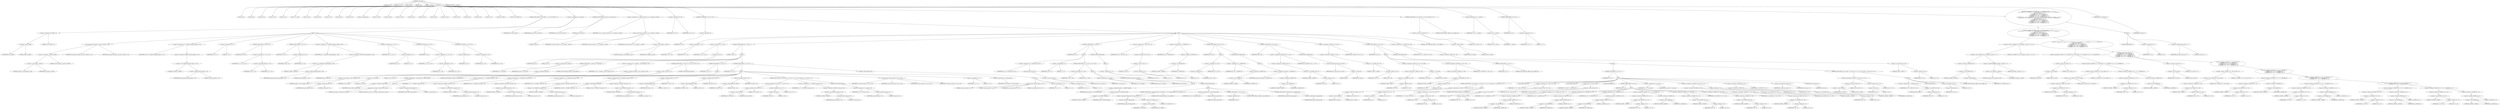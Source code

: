 digraph cache_insert {  
"1000126" [label = "(METHOD,cache_insert)" ]
"1000127" [label = "(PARAM,int a1)" ]
"1000128" [label = "(PARAM,void *cp)" ]
"1000129" [label = "(PARAM,int a3)" ]
"1000130" [label = "(PARAM,int a4)" ]
"1000131" [label = "(PARAM,__int16 a5)" ]
"1000132" [label = "(BLOCK,,)" ]
"1000133" [label = "(LOCAL,v8: int)" ]
"1000134" [label = "(LOCAL,v9: int)" ]
"1000135" [label = "(LOCAL,v10: int)" ]
"1000136" [label = "(LOCAL,v11: int)" ]
"1000137" [label = "(LOCAL,v12: int)" ]
"1000138" [label = "(LOCAL,v13: __int16)" ]
"1000139" [label = "(LOCAL,v15: int)" ]
"1000140" [label = "(LOCAL,v16: int)" ]
"1000141" [label = "(LOCAL,v17: int)" ]
"1000142" [label = "(LOCAL,v18: int)" ]
"1000143" [label = "(LOCAL,v19: int)" ]
"1000144" [label = "(LOCAL,v20: unsigned int)" ]
"1000145" [label = "(LOCAL,v21: bool)" ]
"1000146" [label = "(LOCAL,v22: bool)" ]
"1000147" [label = "(LOCAL,v23: size_t)" ]
"1000148" [label = "(LOCAL,v24: int)" ]
"1000149" [label = "(LOCAL,v25: int *)" ]
"1000150" [label = "(LOCAL,v26: int)" ]
"1000151" [label = "(LOCAL,v27: char *)" ]
"1000152" [label = "(LOCAL,v28: int)" ]
"1000153" [label = "(LOCAL,v29: int)" ]
"1000154" [label = "(LOCAL,v30: int)" ]
"1000155" [label = "(LOCAL,v31: int)" ]
"1000156" [label = "(LOCAL,v32: _BYTE *)" ]
"1000157" [label = "(LOCAL,v34: _DWORD [ 4 ])" ]
"1000158" [label = "(CONTROL_STRUCTURE,if ( (a5 & 0x980) != 0 ),if ( (a5 & 0x980) != 0 ))" ]
"1000159" [label = "(<operator>.notEquals,(a5 & 0x980) != 0)" ]
"1000160" [label = "(<operator>.and,a5 & 0x980)" ]
"1000161" [label = "(IDENTIFIER,a5,a5 & 0x980)" ]
"1000162" [label = "(LITERAL,0x980,a5 & 0x980)" ]
"1000163" [label = "(LITERAL,0,(a5 & 0x980) != 0)" ]
"1000164" [label = "(BLOCK,,)" ]
"1000165" [label = "(log_query,log_query((unsigned __int16)a5 | 0x10000, a1, cp))" ]
"1000166" [label = "(<operator>.or,(unsigned __int16)a5 | 0x10000)" ]
"1000167" [label = "(<operator>.cast,(unsigned __int16)a5)" ]
"1000168" [label = "(UNKNOWN,unsigned __int16,unsigned __int16)" ]
"1000169" [label = "(IDENTIFIER,a5,(unsigned __int16)a5)" ]
"1000170" [label = "(LITERAL,0x10000,(unsigned __int16)a5 | 0x10000)" ]
"1000171" [label = "(IDENTIFIER,a1,log_query((unsigned __int16)a5 | 0x10000, a1, cp))" ]
"1000172" [label = "(IDENTIFIER,cp,log_query((unsigned __int16)a5 | 0x10000, a1, cp))" ]
"1000173" [label = "(<operator>.assignment,v20 = *(_DWORD *)(dnsmasq_daemon + 252))" ]
"1000174" [label = "(IDENTIFIER,v20,v20 = *(_DWORD *)(dnsmasq_daemon + 252))" ]
"1000175" [label = "(<operator>.indirection,*(_DWORD *)(dnsmasq_daemon + 252))" ]
"1000176" [label = "(<operator>.cast,(_DWORD *)(dnsmasq_daemon + 252))" ]
"1000177" [label = "(UNKNOWN,_DWORD *,_DWORD *)" ]
"1000178" [label = "(<operator>.addition,dnsmasq_daemon + 252)" ]
"1000179" [label = "(IDENTIFIER,dnsmasq_daemon,dnsmasq_daemon + 252)" ]
"1000180" [label = "(LITERAL,252,dnsmasq_daemon + 252)" ]
"1000181" [label = "(<operator>.assignment,v21 = 1)" ]
"1000182" [label = "(IDENTIFIER,v21,v21 = 1)" ]
"1000183" [label = "(LITERAL,1,v21 = 1)" ]
"1000184" [label = "(CONTROL_STRUCTURE,if ( v20 ),if ( v20 ))" ]
"1000185" [label = "(IDENTIFIER,v20,if ( v20 ))" ]
"1000186" [label = "(<operator>.assignment,v21 = v20 >= a4)" ]
"1000187" [label = "(IDENTIFIER,v21,v21 = v20 >= a4)" ]
"1000188" [label = "(<operator>.greaterEqualsThan,v20 >= a4)" ]
"1000189" [label = "(IDENTIFIER,v20,v20 >= a4)" ]
"1000190" [label = "(IDENTIFIER,a4,v20 >= a4)" ]
"1000191" [label = "(CONTROL_STRUCTURE,if ( v21 ),if ( v21 ))" ]
"1000192" [label = "(IDENTIFIER,v21,if ( v21 ))" ]
"1000193" [label = "(<operator>.assignment,v20 = a4)" ]
"1000194" [label = "(IDENTIFIER,v20,v20 = a4)" ]
"1000195" [label = "(IDENTIFIER,a4,v20 = a4)" ]
"1000196" [label = "(<operator>.assignment,a4 = *(_DWORD *)(dnsmasq_daemon + 248))" ]
"1000197" [label = "(IDENTIFIER,a4,a4 = *(_DWORD *)(dnsmasq_daemon + 248))" ]
"1000198" [label = "(<operator>.indirection,*(_DWORD *)(dnsmasq_daemon + 248))" ]
"1000199" [label = "(<operator>.cast,(_DWORD *)(dnsmasq_daemon + 248))" ]
"1000200" [label = "(UNKNOWN,_DWORD *,_DWORD *)" ]
"1000201" [label = "(<operator>.addition,dnsmasq_daemon + 248)" ]
"1000202" [label = "(IDENTIFIER,dnsmasq_daemon,dnsmasq_daemon + 248)" ]
"1000203" [label = "(LITERAL,248,dnsmasq_daemon + 248)" ]
"1000204" [label = "(<operator>.assignment,v22 = a4 != 0)" ]
"1000205" [label = "(IDENTIFIER,v22,v22 = a4 != 0)" ]
"1000206" [label = "(<operator>.notEquals,a4 != 0)" ]
"1000207" [label = "(IDENTIFIER,a4,a4 != 0)" ]
"1000208" [label = "(LITERAL,0,a4 != 0)" ]
"1000209" [label = "(CONTROL_STRUCTURE,if ( a4 ),if ( a4 ))" ]
"1000210" [label = "(IDENTIFIER,a4,if ( a4 ))" ]
"1000211" [label = "(<operator>.assignment,v22 = a4 > v20)" ]
"1000212" [label = "(IDENTIFIER,v22,v22 = a4 > v20)" ]
"1000213" [label = "(<operator>.greaterThan,a4 > v20)" ]
"1000214" [label = "(IDENTIFIER,a4,a4 > v20)" ]
"1000215" [label = "(IDENTIFIER,v20,a4 > v20)" ]
"1000216" [label = "(CONTROL_STRUCTURE,if ( !v22 ),if ( !v22 ))" ]
"1000217" [label = "(<operator>.logicalNot,!v22)" ]
"1000218" [label = "(IDENTIFIER,v22,!v22)" ]
"1000219" [label = "(<operator>.assignment,a4 = v20)" ]
"1000220" [label = "(IDENTIFIER,a4,a4 = v20)" ]
"1000221" [label = "(IDENTIFIER,v20,a4 = v20)" ]
"1000222" [label = "(<operator>.assignment,v8 = insert_error)" ]
"1000223" [label = "(IDENTIFIER,v8,v8 = insert_error)" ]
"1000224" [label = "(IDENTIFIER,insert_error,v8 = insert_error)" ]
"1000225" [label = "(CONTROL_STRUCTURE,if ( insert_error ),if ( insert_error ))" ]
"1000226" [label = "(IDENTIFIER,insert_error,if ( insert_error ))" ]
"1000227" [label = "(RETURN,return 0;,return 0;)" ]
"1000228" [label = "(LITERAL,0,return 0;)" ]
"1000229" [label = "(<operator>.assignment,v10 = cache_scan_free(a1, cp, a3, (unsigned __int16)a5))" ]
"1000230" [label = "(IDENTIFIER,v10,v10 = cache_scan_free(a1, cp, a3, (unsigned __int16)a5))" ]
"1000231" [label = "(cache_scan_free,cache_scan_free(a1, cp, a3, (unsigned __int16)a5))" ]
"1000232" [label = "(IDENTIFIER,a1,cache_scan_free(a1, cp, a3, (unsigned __int16)a5))" ]
"1000233" [label = "(IDENTIFIER,cp,cache_scan_free(a1, cp, a3, (unsigned __int16)a5))" ]
"1000234" [label = "(IDENTIFIER,a3,cache_scan_free(a1, cp, a3, (unsigned __int16)a5))" ]
"1000235" [label = "(<operator>.cast,(unsigned __int16)a5)" ]
"1000236" [label = "(UNKNOWN,unsigned __int16,unsigned __int16)" ]
"1000237" [label = "(IDENTIFIER,a5,(unsigned __int16)a5)" ]
"1000238" [label = "(<operator>.assignment,v9 = v10)" ]
"1000239" [label = "(IDENTIFIER,v9,v9 = v10)" ]
"1000240" [label = "(IDENTIFIER,v10,v9 = v10)" ]
"1000241" [label = "(CONTROL_STRUCTURE,if ( !v10 ),if ( !v10 ))" ]
"1000242" [label = "(<operator>.logicalNot,!v10)" ]
"1000243" [label = "(IDENTIFIER,v10,!v10)" ]
"1000244" [label = "(BLOCK,,)" ]
"1000245" [label = "(<operator>.assignment,v11 = v8)" ]
"1000246" [label = "(IDENTIFIER,v11,v11 = v8)" ]
"1000247" [label = "(IDENTIFIER,v8,v11 = v8)" ]
"1000248" [label = "(<operator>.assignment,v12 = a5 & 4)" ]
"1000249" [label = "(IDENTIFIER,v12,v12 = a5 & 4)" ]
"1000250" [label = "(<operator>.and,a5 & 4)" ]
"1000251" [label = "(IDENTIFIER,a5,a5 & 4)" ]
"1000252" [label = "(LITERAL,4,a5 & 4)" ]
"1000253" [label = "(CONTROL_STRUCTURE,while ( 1 ),while ( 1 ))" ]
"1000254" [label = "(LITERAL,1,while ( 1 ))" ]
"1000255" [label = "(BLOCK,,)" ]
"1000256" [label = "(<operator>.assignment,v9 = cache_tail)" ]
"1000257" [label = "(IDENTIFIER,v9,v9 = cache_tail)" ]
"1000258" [label = "(IDENTIFIER,cache_tail,v9 = cache_tail)" ]
"1000259" [label = "(CONTROL_STRUCTURE,if ( !cache_tail ),if ( !cache_tail ))" ]
"1000260" [label = "(<operator>.logicalNot,!cache_tail)" ]
"1000261" [label = "(IDENTIFIER,cache_tail,!cache_tail)" ]
"1000262" [label = "(CONTROL_STRUCTURE,goto LABEL_18;,goto LABEL_18;)" ]
"1000263" [label = "(<operator>.assignment,v16 = *(unsigned __int16 *)(cache_tail + 36))" ]
"1000264" [label = "(IDENTIFIER,v16,v16 = *(unsigned __int16 *)(cache_tail + 36))" ]
"1000265" [label = "(<operator>.indirection,*(unsigned __int16 *)(cache_tail + 36))" ]
"1000266" [label = "(<operator>.cast,(unsigned __int16 *)(cache_tail + 36))" ]
"1000267" [label = "(UNKNOWN,unsigned __int16 *,unsigned __int16 *)" ]
"1000268" [label = "(<operator>.addition,cache_tail + 36)" ]
"1000269" [label = "(IDENTIFIER,cache_tail,cache_tail + 36)" ]
"1000270" [label = "(LITERAL,36,cache_tail + 36)" ]
"1000271" [label = "(CONTROL_STRUCTURE,if ( (v16 & 0xC) == 0 ),if ( (v16 & 0xC) == 0 ))" ]
"1000272" [label = "(<operator>.equals,(v16 & 0xC) == 0)" ]
"1000273" [label = "(<operator>.and,v16 & 0xC)" ]
"1000274" [label = "(IDENTIFIER,v16,v16 & 0xC)" ]
"1000275" [label = "(LITERAL,0xC,v16 & 0xC)" ]
"1000276" [label = "(LITERAL,0,(v16 & 0xC) == 0)" ]
"1000277" [label = "(CONTROL_STRUCTURE,break;,break;)" ]
"1000278" [label = "(CONTROL_STRUCTURE,if ( v11 ),if ( v11 ))" ]
"1000279" [label = "(IDENTIFIER,v11,if ( v11 ))" ]
"1000280" [label = "(BLOCK,,)" ]
"1000281" [label = "(CONTROL_STRUCTURE,if ( !warned_10984 ),if ( !warned_10984 ))" ]
"1000282" [label = "(<operator>.logicalNot,!warned_10984)" ]
"1000283" [label = "(IDENTIFIER,warned_10984,!warned_10984)" ]
"1000284" [label = "(BLOCK,,)" ]
"1000285" [label = "(my_syslog,my_syslog(3, \"Internal error in cache.\"))" ]
"1000286" [label = "(LITERAL,3,my_syslog(3, \"Internal error in cache.\"))" ]
"1000287" [label = "(LITERAL,\"Internal error in cache.\",my_syslog(3, \"Internal error in cache.\"))" ]
"1000288" [label = "(<operator>.assignment,warned_10984 = 1)" ]
"1000289" [label = "(IDENTIFIER,warned_10984,warned_10984 = 1)" ]
"1000290" [label = "(LITERAL,1,warned_10984 = 1)" ]
"1000291" [label = "(CONTROL_STRUCTURE,goto LABEL_18;,goto LABEL_18;)" ]
"1000292" [label = "(CONTROL_STRUCTURE,if ( v12 ),if ( v12 ))" ]
"1000293" [label = "(IDENTIFIER,v12,if ( v12 ))" ]
"1000294" [label = "(BLOCK,,)" ]
"1000295" [label = "(<operator>.assignment,v17 = *(_DWORD *)(cache_tail + 16))" ]
"1000296" [label = "(IDENTIFIER,v17,v17 = *(_DWORD *)(cache_tail + 16))" ]
"1000297" [label = "(<operator>.indirection,*(_DWORD *)(cache_tail + 16))" ]
"1000298" [label = "(<operator>.cast,(_DWORD *)(cache_tail + 16))" ]
"1000299" [label = "(UNKNOWN,_DWORD *,_DWORD *)" ]
"1000300" [label = "(<operator>.addition,cache_tail + 16)" ]
"1000301" [label = "(IDENTIFIER,cache_tail,cache_tail + 16)" ]
"1000302" [label = "(LITERAL,16,cache_tail + 16)" ]
"1000303" [label = "(<operator>.assignment,v18 = *(_DWORD *)(cache_tail + 20))" ]
"1000304" [label = "(IDENTIFIER,v18,v18 = *(_DWORD *)(cache_tail + 20))" ]
"1000305" [label = "(<operator>.indirection,*(_DWORD *)(cache_tail + 20))" ]
"1000306" [label = "(<operator>.cast,(_DWORD *)(cache_tail + 20))" ]
"1000307" [label = "(UNKNOWN,_DWORD *,_DWORD *)" ]
"1000308" [label = "(<operator>.addition,cache_tail + 20)" ]
"1000309" [label = "(IDENTIFIER,cache_tail,cache_tail + 20)" ]
"1000310" [label = "(LITERAL,20,cache_tail + 20)" ]
"1000311" [label = "(<operator>.assignment,v19 = *(_DWORD *)(cache_tail + 24))" ]
"1000312" [label = "(IDENTIFIER,v19,v19 = *(_DWORD *)(cache_tail + 24))" ]
"1000313" [label = "(<operator>.indirection,*(_DWORD *)(cache_tail + 24))" ]
"1000314" [label = "(<operator>.cast,(_DWORD *)(cache_tail + 24))" ]
"1000315" [label = "(UNKNOWN,_DWORD *,_DWORD *)" ]
"1000316" [label = "(<operator>.addition,cache_tail + 24)" ]
"1000317" [label = "(IDENTIFIER,cache_tail,cache_tail + 24)" ]
"1000318" [label = "(LITERAL,24,cache_tail + 24)" ]
"1000319" [label = "(<operator>.assignment,v34[0] = *(_DWORD *)(cache_tail + 12))" ]
"1000320" [label = "(<operator>.indirectIndexAccess,v34[0])" ]
"1000321" [label = "(IDENTIFIER,v34,v34[0] = *(_DWORD *)(cache_tail + 12))" ]
"1000322" [label = "(LITERAL,0,v34[0] = *(_DWORD *)(cache_tail + 12))" ]
"1000323" [label = "(<operator>.indirection,*(_DWORD *)(cache_tail + 12))" ]
"1000324" [label = "(<operator>.cast,(_DWORD *)(cache_tail + 12))" ]
"1000325" [label = "(UNKNOWN,_DWORD *,_DWORD *)" ]
"1000326" [label = "(<operator>.addition,cache_tail + 12)" ]
"1000327" [label = "(IDENTIFIER,cache_tail,cache_tail + 12)" ]
"1000328" [label = "(LITERAL,12,cache_tail + 12)" ]
"1000329" [label = "(<operator>.assignment,v34[1] = v17)" ]
"1000330" [label = "(<operator>.indirectIndexAccess,v34[1])" ]
"1000331" [label = "(IDENTIFIER,v34,v34[1] = v17)" ]
"1000332" [label = "(LITERAL,1,v34[1] = v17)" ]
"1000333" [label = "(IDENTIFIER,v17,v34[1] = v17)" ]
"1000334" [label = "(<operator>.assignment,v34[2] = v18)" ]
"1000335" [label = "(<operator>.indirectIndexAccess,v34[2])" ]
"1000336" [label = "(IDENTIFIER,v34,v34[2] = v18)" ]
"1000337" [label = "(LITERAL,2,v34[2] = v18)" ]
"1000338" [label = "(IDENTIFIER,v18,v34[2] = v18)" ]
"1000339" [label = "(<operator>.assignment,v34[3] = v19)" ]
"1000340" [label = "(<operator>.indirectIndexAccess,v34[3])" ]
"1000341" [label = "(IDENTIFIER,v34,v34[3] = v19)" ]
"1000342" [label = "(LITERAL,3,v34[3] = v19)" ]
"1000343" [label = "(IDENTIFIER,v19,v34[3] = v19)" ]
"1000344" [label = "(CONTROL_STRUCTURE,if ( (v16 & 0x200) != 0 || (v16 & 2) != 0 ),if ( (v16 & 0x200) != 0 || (v16 & 2) != 0 ))" ]
"1000345" [label = "(<operator>.logicalOr,(v16 & 0x200) != 0 || (v16 & 2) != 0)" ]
"1000346" [label = "(<operator>.notEquals,(v16 & 0x200) != 0)" ]
"1000347" [label = "(<operator>.and,v16 & 0x200)" ]
"1000348" [label = "(IDENTIFIER,v16,v16 & 0x200)" ]
"1000349" [label = "(LITERAL,0x200,v16 & 0x200)" ]
"1000350" [label = "(LITERAL,0,(v16 & 0x200) != 0)" ]
"1000351" [label = "(<operator>.notEquals,(v16 & 2) != 0)" ]
"1000352" [label = "(<operator>.and,v16 & 2)" ]
"1000353" [label = "(IDENTIFIER,v16,v16 & 2)" ]
"1000354" [label = "(LITERAL,2,v16 & 2)" ]
"1000355" [label = "(LITERAL,0,(v16 & 2) != 0)" ]
"1000356" [label = "(<operator>.assignment,v15 = *(_DWORD *)(cache_tail + 40))" ]
"1000357" [label = "(IDENTIFIER,v15,v15 = *(_DWORD *)(cache_tail + 40))" ]
"1000358" [label = "(<operator>.indirection,*(_DWORD *)(cache_tail + 40))" ]
"1000359" [label = "(<operator>.cast,(_DWORD *)(cache_tail + 40))" ]
"1000360" [label = "(UNKNOWN,_DWORD *,_DWORD *)" ]
"1000361" [label = "(<operator>.addition,cache_tail + 40)" ]
"1000362" [label = "(IDENTIFIER,cache_tail,cache_tail + 40)" ]
"1000363" [label = "(LITERAL,40,cache_tail + 40)" ]
"1000364" [label = "(CONTROL_STRUCTURE,else,else)" ]
"1000365" [label = "(<operator>.assignment,v15 = cache_tail + 40)" ]
"1000366" [label = "(IDENTIFIER,v15,v15 = cache_tail + 40)" ]
"1000367" [label = "(<operator>.addition,cache_tail + 40)" ]
"1000368" [label = "(IDENTIFIER,cache_tail,cache_tail + 40)" ]
"1000369" [label = "(LITERAL,40,cache_tail + 40)" ]
"1000370" [label = "(cache_scan_free,cache_scan_free(v15, v34, a3, v16))" ]
"1000371" [label = "(IDENTIFIER,v15,cache_scan_free(v15, v34, a3, v16))" ]
"1000372" [label = "(IDENTIFIER,v34,cache_scan_free(v15, v34, a3, v16))" ]
"1000373" [label = "(IDENTIFIER,a3,cache_scan_free(v15, v34, a3, v16))" ]
"1000374" [label = "(IDENTIFIER,v16,cache_scan_free(v15, v34, a3, v16))" ]
"1000375" [label = "(<operator>.assignment,v11 = 1)" ]
"1000376" [label = "(IDENTIFIER,v11,v11 = 1)" ]
"1000377" [label = "(LITERAL,1,v11 = 1)" ]
"1000378" [label = "(<operator>.preIncrement,++cache_live_freed)" ]
"1000379" [label = "(IDENTIFIER,cache_live_freed,++cache_live_freed)" ]
"1000380" [label = "(CONTROL_STRUCTURE,else,else)" ]
"1000381" [label = "(BLOCK,,)" ]
"1000382" [label = "(cache_scan_free,cache_scan_free(0, 0, a3, 0))" ]
"1000383" [label = "(LITERAL,0,cache_scan_free(0, 0, a3, 0))" ]
"1000384" [label = "(LITERAL,0,cache_scan_free(0, 0, a3, 0))" ]
"1000385" [label = "(IDENTIFIER,a3,cache_scan_free(0, 0, a3, 0))" ]
"1000386" [label = "(LITERAL,0,cache_scan_free(0, 0, a3, 0))" ]
"1000387" [label = "(<operator>.assignment,v11 = 0)" ]
"1000388" [label = "(IDENTIFIER,v11,v11 = 0)" ]
"1000389" [label = "(LITERAL,0,v11 = 0)" ]
"1000390" [label = "(<operator>.assignment,v12 = 1)" ]
"1000391" [label = "(IDENTIFIER,v12,v12 = 1)" ]
"1000392" [label = "(LITERAL,1,v12 = 1)" ]
"1000393" [label = "(CONTROL_STRUCTURE,if ( a1 ),if ( a1 ))" ]
"1000394" [label = "(IDENTIFIER,a1,if ( a1 ))" ]
"1000395" [label = "(BLOCK,,)" ]
"1000396" [label = "(<operator>.assignment,v23 = strlen((const char *)a1))" ]
"1000397" [label = "(IDENTIFIER,v23,v23 = strlen((const char *)a1))" ]
"1000398" [label = "(strlen,strlen((const char *)a1))" ]
"1000399" [label = "(<operator>.cast,(const char *)a1)" ]
"1000400" [label = "(UNKNOWN,const char *,const char *)" ]
"1000401" [label = "(IDENTIFIER,a1,(const char *)a1)" ]
"1000402" [label = "(<operator>.assignment,v24 = 0)" ]
"1000403" [label = "(IDENTIFIER,v24,v24 = 0)" ]
"1000404" [label = "(LITERAL,0,v24 = 0)" ]
"1000405" [label = "(CONTROL_STRUCTURE,if ( v23 > 0x31 ),if ( v23 > 0x31 ))" ]
"1000406" [label = "(<operator>.greaterThan,v23 > 0x31)" ]
"1000407" [label = "(IDENTIFIER,v23,v23 > 0x31)" ]
"1000408" [label = "(LITERAL,0x31,v23 > 0x31)" ]
"1000409" [label = "(BLOCK,,)" ]
"1000410" [label = "(<operator>.assignment,v24 = big_free)" ]
"1000411" [label = "(IDENTIFIER,v24,v24 = big_free)" ]
"1000412" [label = "(IDENTIFIER,big_free,v24 = big_free)" ]
"1000413" [label = "(CONTROL_STRUCTURE,if ( big_free ),if ( big_free ))" ]
"1000414" [label = "(IDENTIFIER,big_free,if ( big_free ))" ]
"1000415" [label = "(BLOCK,,)" ]
"1000416" [label = "(<operator>.assignment,big_free = *(_DWORD *)big_free)" ]
"1000417" [label = "(IDENTIFIER,big_free,big_free = *(_DWORD *)big_free)" ]
"1000418" [label = "(<operator>.indirection,*(_DWORD *)big_free)" ]
"1000419" [label = "(<operator>.cast,(_DWORD *)big_free)" ]
"1000420" [label = "(UNKNOWN,_DWORD *,_DWORD *)" ]
"1000421" [label = "(IDENTIFIER,big_free,(_DWORD *)big_free)" ]
"1000422" [label = "(CONTROL_STRUCTURE,else,else)" ]
"1000423" [label = "(BLOCK,,)" ]
"1000424" [label = "(CONTROL_STRUCTURE,if ( !bignames_left && (a5 & 0x5000) == 0 ),if ( !bignames_left && (a5 & 0x5000) == 0 ))" ]
"1000425" [label = "(<operator>.logicalAnd,!bignames_left && (a5 & 0x5000) == 0)" ]
"1000426" [label = "(<operator>.logicalNot,!bignames_left)" ]
"1000427" [label = "(IDENTIFIER,bignames_left,!bignames_left)" ]
"1000428" [label = "(<operator>.equals,(a5 & 0x5000) == 0)" ]
"1000429" [label = "(<operator>.and,a5 & 0x5000)" ]
"1000430" [label = "(IDENTIFIER,a5,a5 & 0x5000)" ]
"1000431" [label = "(LITERAL,0x5000,a5 & 0x5000)" ]
"1000432" [label = "(LITERAL,0,(a5 & 0x5000) == 0)" ]
"1000433" [label = "(CONTROL_STRUCTURE,goto LABEL_18;,goto LABEL_18;)" ]
"1000434" [label = "(<operator>.assignment,v24 = whine_malloc(1028))" ]
"1000435" [label = "(IDENTIFIER,v24,v24 = whine_malloc(1028))" ]
"1000436" [label = "(whine_malloc,whine_malloc(1028))" ]
"1000437" [label = "(LITERAL,1028,whine_malloc(1028))" ]
"1000438" [label = "(CONTROL_STRUCTURE,if ( !v24 ),if ( !v24 ))" ]
"1000439" [label = "(<operator>.logicalNot,!v24)" ]
"1000440" [label = "(IDENTIFIER,v24,!v24)" ]
"1000441" [label = "(CONTROL_STRUCTURE,goto LABEL_18;,goto LABEL_18;)" ]
"1000442" [label = "(CONTROL_STRUCTURE,if ( bignames_left ),if ( bignames_left ))" ]
"1000443" [label = "(IDENTIFIER,bignames_left,if ( bignames_left ))" ]
"1000444" [label = "(<operator>.preDecrement,--bignames_left)" ]
"1000445" [label = "(IDENTIFIER,bignames_left,--bignames_left)" ]
"1000446" [label = "(CONTROL_STRUCTURE,else,else)" ]
"1000447" [label = "(BLOCK,,)" ]
"1000448" [label = "(<operator>.assignment,v24 = 0)" ]
"1000449" [label = "(IDENTIFIER,v24,v24 = 0)" ]
"1000450" [label = "(LITERAL,0,v24 = 0)" ]
"1000451" [label = "(<operator>.assignment,v25 = *(int **)(v9 + 4))" ]
"1000452" [label = "(IDENTIFIER,v25,v25 = *(int **)(v9 + 4))" ]
"1000453" [label = "(<operator>.indirection,*(int **)(v9 + 4))" ]
"1000454" [label = "(<operator>.cast,(int **)(v9 + 4))" ]
"1000455" [label = "(UNKNOWN,int **,int **)" ]
"1000456" [label = "(<operator>.addition,v9 + 4)" ]
"1000457" [label = "(IDENTIFIER,v9,v9 + 4)" ]
"1000458" [label = "(LITERAL,4,v9 + 4)" ]
"1000459" [label = "(<operator>.assignment,v26 = *(_DWORD *)v9)" ]
"1000460" [label = "(IDENTIFIER,v26,v26 = *(_DWORD *)v9)" ]
"1000461" [label = "(<operator>.indirection,*(_DWORD *)v9)" ]
"1000462" [label = "(<operator>.cast,(_DWORD *)v9)" ]
"1000463" [label = "(UNKNOWN,_DWORD *,_DWORD *)" ]
"1000464" [label = "(IDENTIFIER,v9,(_DWORD *)v9)" ]
"1000465" [label = "(CONTROL_STRUCTURE,if ( v25 ),if ( v25 ))" ]
"1000466" [label = "(IDENTIFIER,v25,if ( v25 ))" ]
"1000467" [label = "(BLOCK,,)" ]
"1000468" [label = "(<operator>.assignment,*v25 = v26)" ]
"1000469" [label = "(<operator>.indirection,*v25)" ]
"1000470" [label = "(IDENTIFIER,v25,*v25 = v26)" ]
"1000471" [label = "(IDENTIFIER,v26,*v25 = v26)" ]
"1000472" [label = "(<operator>.assignment,v26 = *(_DWORD *)v9)" ]
"1000473" [label = "(IDENTIFIER,v26,v26 = *(_DWORD *)v9)" ]
"1000474" [label = "(<operator>.indirection,*(_DWORD *)v9)" ]
"1000475" [label = "(<operator>.cast,(_DWORD *)v9)" ]
"1000476" [label = "(UNKNOWN,_DWORD *,_DWORD *)" ]
"1000477" [label = "(IDENTIFIER,v9,(_DWORD *)v9)" ]
"1000478" [label = "(CONTROL_STRUCTURE,else,else)" ]
"1000479" [label = "(BLOCK,,)" ]
"1000480" [label = "(<operator>.assignment,cache_head = *(_DWORD *)v9)" ]
"1000481" [label = "(IDENTIFIER,cache_head,cache_head = *(_DWORD *)v9)" ]
"1000482" [label = "(<operator>.indirection,*(_DWORD *)v9)" ]
"1000483" [label = "(<operator>.cast,(_DWORD *)v9)" ]
"1000484" [label = "(UNKNOWN,_DWORD *,_DWORD *)" ]
"1000485" [label = "(IDENTIFIER,v9,(_DWORD *)v9)" ]
"1000486" [label = "(CONTROL_STRUCTURE,if ( v26 ),if ( v26 ))" ]
"1000487" [label = "(IDENTIFIER,v26,if ( v26 ))" ]
"1000488" [label = "(<operator>.assignment,*(_DWORD *)(v26 + 4) = v25)" ]
"1000489" [label = "(<operator>.indirection,*(_DWORD *)(v26 + 4))" ]
"1000490" [label = "(<operator>.cast,(_DWORD *)(v26 + 4))" ]
"1000491" [label = "(UNKNOWN,_DWORD *,_DWORD *)" ]
"1000492" [label = "(<operator>.addition,v26 + 4)" ]
"1000493" [label = "(IDENTIFIER,v26,v26 + 4)" ]
"1000494" [label = "(LITERAL,4,v26 + 4)" ]
"1000495" [label = "(IDENTIFIER,v25,*(_DWORD *)(v26 + 4) = v25)" ]
"1000496" [label = "(CONTROL_STRUCTURE,else,else)" ]
"1000497" [label = "(<operator>.assignment,cache_tail = (int)v25)" ]
"1000498" [label = "(IDENTIFIER,cache_tail,cache_tail = (int)v25)" ]
"1000499" [label = "(<operator>.cast,(int)v25)" ]
"1000500" [label = "(UNKNOWN,int,int)" ]
"1000501" [label = "(IDENTIFIER,v25,(int)v25)" ]
"1000502" [label = "(<operator>.assignment,*(_WORD *)(v9 + 36) = a5)" ]
"1000503" [label = "(<operator>.indirection,*(_WORD *)(v9 + 36))" ]
"1000504" [label = "(<operator>.cast,(_WORD *)(v9 + 36))" ]
"1000505" [label = "(UNKNOWN,_WORD *,_WORD *)" ]
"1000506" [label = "(<operator>.addition,v9 + 36)" ]
"1000507" [label = "(IDENTIFIER,v9,v9 + 36)" ]
"1000508" [label = "(LITERAL,36,v9 + 36)" ]
"1000509" [label = "(IDENTIFIER,a5,*(_WORD *)(v9 + 36) = a5)" ]
"1000510" [label = "(CONTROL_STRUCTURE,if ( v24 ),if ( v24 ))" ]
"1000511" [label = "(IDENTIFIER,v24,if ( v24 ))" ]
"1000512" [label = "(BLOCK,,)" ]
"1000513" [label = "(<operator>.assignment,*(_WORD *)(v9 + 36) = a5 | 0x200)" ]
"1000514" [label = "(<operator>.indirection,*(_WORD *)(v9 + 36))" ]
"1000515" [label = "(<operator>.cast,(_WORD *)(v9 + 36))" ]
"1000516" [label = "(UNKNOWN,_WORD *,_WORD *)" ]
"1000517" [label = "(<operator>.addition,v9 + 36)" ]
"1000518" [label = "(IDENTIFIER,v9,v9 + 36)" ]
"1000519" [label = "(LITERAL,36,v9 + 36)" ]
"1000520" [label = "(<operator>.or,a5 | 0x200)" ]
"1000521" [label = "(IDENTIFIER,a5,a5 | 0x200)" ]
"1000522" [label = "(LITERAL,0x200,a5 | 0x200)" ]
"1000523" [label = "(<operator>.assignment,*(_DWORD *)(v9 + 40) = v24)" ]
"1000524" [label = "(<operator>.indirection,*(_DWORD *)(v9 + 40))" ]
"1000525" [label = "(<operator>.cast,(_DWORD *)(v9 + 40))" ]
"1000526" [label = "(UNKNOWN,_DWORD *,_DWORD *)" ]
"1000527" [label = "(<operator>.addition,v9 + 40)" ]
"1000528" [label = "(IDENTIFIER,v9,v9 + 40)" ]
"1000529" [label = "(LITERAL,40,v9 + 40)" ]
"1000530" [label = "(IDENTIFIER,v24,*(_DWORD *)(v9 + 40) = v24)" ]
"1000531" [label = "(CONTROL_STRUCTURE,if ( a1 ),if ( a1 ))" ]
"1000532" [label = "(IDENTIFIER,a1,if ( a1 ))" ]
"1000533" [label = "(CONTROL_STRUCTURE,goto LABEL_56;,goto LABEL_56;)" ]
"1000534" [label = "(CONTROL_STRUCTURE,else,else)" ]
"1000535" [label = "(BLOCK,,)" ]
"1000536" [label = "(CONTROL_STRUCTURE,if ( a1 ),if ( a1 ))" ]
"1000537" [label = "(IDENTIFIER,a1,if ( a1 ))" ]
"1000538" [label = "(BLOCK,,)" ]
"1000539" [label = "(CONTROL_STRUCTURE,if ( (a5 & 0x200) == 0 && (a5 & 2) == 0 ),if ( (a5 & 0x200) == 0 && (a5 & 2) == 0 ))" ]
"1000540" [label = "(<operator>.logicalAnd,(a5 & 0x200) == 0 && (a5 & 2) == 0)" ]
"1000541" [label = "(<operator>.equals,(a5 & 0x200) == 0)" ]
"1000542" [label = "(<operator>.and,a5 & 0x200)" ]
"1000543" [label = "(IDENTIFIER,a5,a5 & 0x200)" ]
"1000544" [label = "(LITERAL,0x200,a5 & 0x200)" ]
"1000545" [label = "(LITERAL,0,(a5 & 0x200) == 0)" ]
"1000546" [label = "(<operator>.equals,(a5 & 2) == 0)" ]
"1000547" [label = "(<operator>.and,a5 & 2)" ]
"1000548" [label = "(IDENTIFIER,a5,a5 & 2)" ]
"1000549" [label = "(LITERAL,2,a5 & 2)" ]
"1000550" [label = "(LITERAL,0,(a5 & 2) == 0)" ]
"1000551" [label = "(BLOCK,,)" ]
"1000552" [label = "(<operator>.assignment,v27 = (char *)(v9 + 40))" ]
"1000553" [label = "(IDENTIFIER,v27,v27 = (char *)(v9 + 40))" ]
"1000554" [label = "(<operator>.cast,(char *)(v9 + 40))" ]
"1000555" [label = "(UNKNOWN,char *,char *)" ]
"1000556" [label = "(<operator>.addition,v9 + 40)" ]
"1000557" [label = "(IDENTIFIER,v9,v9 + 40)" ]
"1000558" [label = "(LITERAL,40,v9 + 40)" ]
"1000559" [label = "(CONTROL_STRUCTURE,goto LABEL_57;,goto LABEL_57;)" ]
"1000560" [label = "(JUMP_TARGET,LABEL_56)" ]
"1000561" [label = "(<operator>.assignment,v27 = *(char **)(v9 + 40))" ]
"1000562" [label = "(IDENTIFIER,v27,v27 = *(char **)(v9 + 40))" ]
"1000563" [label = "(<operator>.indirection,*(char **)(v9 + 40))" ]
"1000564" [label = "(<operator>.cast,(char **)(v9 + 40))" ]
"1000565" [label = "(UNKNOWN,char **,char **)" ]
"1000566" [label = "(<operator>.addition,v9 + 40)" ]
"1000567" [label = "(IDENTIFIER,v9,v9 + 40)" ]
"1000568" [label = "(LITERAL,40,v9 + 40)" ]
"1000569" [label = "(JUMP_TARGET,LABEL_57)" ]
"1000570" [label = "(strcpy,strcpy(v27, (const char *)a1))" ]
"1000571" [label = "(IDENTIFIER,v27,strcpy(v27, (const char *)a1))" ]
"1000572" [label = "(<operator>.cast,(const char *)a1)" ]
"1000573" [label = "(UNKNOWN,const char *,const char *)" ]
"1000574" [label = "(IDENTIFIER,a1,(const char *)a1)" ]
"1000575" [label = "(JUMP_TARGET,LABEL_58)" ]
"1000576" [label = "(CONTROL_STRUCTURE,if ( cp ),if ( cp ))" ]
"1000577" [label = "(IDENTIFIER,cp,if ( cp ))" ]
"1000578" [label = "(BLOCK,,)" ]
"1000579" [label = "(<operator>.assignment,v28 = *((_DWORD *)cp + 1))" ]
"1000580" [label = "(IDENTIFIER,v28,v28 = *((_DWORD *)cp + 1))" ]
"1000581" [label = "(<operator>.indirection,*((_DWORD *)cp + 1))" ]
"1000582" [label = "(<operator>.addition,(_DWORD *)cp + 1)" ]
"1000583" [label = "(<operator>.cast,(_DWORD *)cp)" ]
"1000584" [label = "(UNKNOWN,_DWORD *,_DWORD *)" ]
"1000585" [label = "(IDENTIFIER,cp,(_DWORD *)cp)" ]
"1000586" [label = "(LITERAL,1,(_DWORD *)cp + 1)" ]
"1000587" [label = "(<operator>.assignment,v29 = *((_DWORD *)cp + 2))" ]
"1000588" [label = "(IDENTIFIER,v29,v29 = *((_DWORD *)cp + 2))" ]
"1000589" [label = "(<operator>.indirection,*((_DWORD *)cp + 2))" ]
"1000590" [label = "(<operator>.addition,(_DWORD *)cp + 2)" ]
"1000591" [label = "(<operator>.cast,(_DWORD *)cp)" ]
"1000592" [label = "(UNKNOWN,_DWORD *,_DWORD *)" ]
"1000593" [label = "(IDENTIFIER,cp,(_DWORD *)cp)" ]
"1000594" [label = "(LITERAL,2,(_DWORD *)cp + 2)" ]
"1000595" [label = "(<operator>.assignment,v30 = *((_DWORD *)cp + 3))" ]
"1000596" [label = "(IDENTIFIER,v30,v30 = *((_DWORD *)cp + 3))" ]
"1000597" [label = "(<operator>.indirection,*((_DWORD *)cp + 3))" ]
"1000598" [label = "(<operator>.addition,(_DWORD *)cp + 3)" ]
"1000599" [label = "(<operator>.cast,(_DWORD *)cp)" ]
"1000600" [label = "(UNKNOWN,_DWORD *,_DWORD *)" ]
"1000601" [label = "(IDENTIFIER,cp,(_DWORD *)cp)" ]
"1000602" [label = "(LITERAL,3,(_DWORD *)cp + 3)" ]
"1000603" [label = "(<operator>.assignment,*(_DWORD *)(v9 + 12) = *(_DWORD *)cp)" ]
"1000604" [label = "(<operator>.indirection,*(_DWORD *)(v9 + 12))" ]
"1000605" [label = "(<operator>.cast,(_DWORD *)(v9 + 12))" ]
"1000606" [label = "(UNKNOWN,_DWORD *,_DWORD *)" ]
"1000607" [label = "(<operator>.addition,v9 + 12)" ]
"1000608" [label = "(IDENTIFIER,v9,v9 + 12)" ]
"1000609" [label = "(LITERAL,12,v9 + 12)" ]
"1000610" [label = "(<operator>.indirection,*(_DWORD *)cp)" ]
"1000611" [label = "(<operator>.cast,(_DWORD *)cp)" ]
"1000612" [label = "(UNKNOWN,_DWORD *,_DWORD *)" ]
"1000613" [label = "(IDENTIFIER,cp,(_DWORD *)cp)" ]
"1000614" [label = "(<operator>.assignment,*(_DWORD *)(v9 + 16) = v28)" ]
"1000615" [label = "(<operator>.indirection,*(_DWORD *)(v9 + 16))" ]
"1000616" [label = "(<operator>.cast,(_DWORD *)(v9 + 16))" ]
"1000617" [label = "(UNKNOWN,_DWORD *,_DWORD *)" ]
"1000618" [label = "(<operator>.addition,v9 + 16)" ]
"1000619" [label = "(IDENTIFIER,v9,v9 + 16)" ]
"1000620" [label = "(LITERAL,16,v9 + 16)" ]
"1000621" [label = "(IDENTIFIER,v28,*(_DWORD *)(v9 + 16) = v28)" ]
"1000622" [label = "(<operator>.assignment,*(_DWORD *)(v9 + 20) = v29)" ]
"1000623" [label = "(<operator>.indirection,*(_DWORD *)(v9 + 20))" ]
"1000624" [label = "(<operator>.cast,(_DWORD *)(v9 + 20))" ]
"1000625" [label = "(UNKNOWN,_DWORD *,_DWORD *)" ]
"1000626" [label = "(<operator>.addition,v9 + 20)" ]
"1000627" [label = "(IDENTIFIER,v9,v9 + 20)" ]
"1000628" [label = "(LITERAL,20,v9 + 20)" ]
"1000629" [label = "(IDENTIFIER,v29,*(_DWORD *)(v9 + 20) = v29)" ]
"1000630" [label = "(<operator>.assignment,*(_DWORD *)(v9 + 24) = v30)" ]
"1000631" [label = "(<operator>.indirection,*(_DWORD *)(v9 + 24))" ]
"1000632" [label = "(<operator>.cast,(_DWORD *)(v9 + 24))" ]
"1000633" [label = "(UNKNOWN,_DWORD *,_DWORD *)" ]
"1000634" [label = "(<operator>.addition,v9 + 24)" ]
"1000635" [label = "(IDENTIFIER,v9,v9 + 24)" ]
"1000636" [label = "(LITERAL,24,v9 + 24)" ]
"1000637" [label = "(IDENTIFIER,v30,*(_DWORD *)(v9 + 24) = v30)" ]
"1000638" [label = "(<operator>.assignment,v31 = new_chain)" ]
"1000639" [label = "(IDENTIFIER,v31,v31 = new_chain)" ]
"1000640" [label = "(IDENTIFIER,new_chain,v31 = new_chain)" ]
"1000641" [label = "(<operator>.assignment,*(_DWORD *)(v9 + 28) = a4 + a3)" ]
"1000642" [label = "(<operator>.indirection,*(_DWORD *)(v9 + 28))" ]
"1000643" [label = "(<operator>.cast,(_DWORD *)(v9 + 28))" ]
"1000644" [label = "(UNKNOWN,_DWORD *,_DWORD *)" ]
"1000645" [label = "(<operator>.addition,v9 + 28)" ]
"1000646" [label = "(IDENTIFIER,v9,v9 + 28)" ]
"1000647" [label = "(LITERAL,28,v9 + 28)" ]
"1000648" [label = "(<operator>.addition,a4 + a3)" ]
"1000649" [label = "(IDENTIFIER,a4,a4 + a3)" ]
"1000650" [label = "(IDENTIFIER,a3,a4 + a3)" ]
"1000651" [label = "(<operator>.assignment,*(_DWORD *)v9 = v31)" ]
"1000652" [label = "(<operator>.indirection,*(_DWORD *)v9)" ]
"1000653" [label = "(<operator>.cast,(_DWORD *)v9)" ]
"1000654" [label = "(UNKNOWN,_DWORD *,_DWORD *)" ]
"1000655" [label = "(IDENTIFIER,v9,(_DWORD *)v9)" ]
"1000656" [label = "(IDENTIFIER,v31,*(_DWORD *)v9 = v31)" ]
"1000657" [label = "(<operator>.assignment,new_chain = v9)" ]
"1000658" [label = "(IDENTIFIER,new_chain,new_chain = v9)" ]
"1000659" [label = "(IDENTIFIER,v9,new_chain = v9)" ]
"1000660" [label = "(RETURN,return v9;,return v9;)" ]
"1000661" [label = "(IDENTIFIER,v9,return v9;)" ]
"1000662" [label = "(CONTROL_STRUCTURE,if ( (a5 & 0x200) == 0 && (a5 & 2) == 0 ),if ( (a5 & 0x200) == 0 && (a5 & 2) == 0 ))" ]
"1000663" [label = "(<operator>.logicalAnd,(a5 & 0x200) == 0 && (a5 & 2) == 0)" ]
"1000664" [label = "(<operator>.equals,(a5 & 0x200) == 0)" ]
"1000665" [label = "(<operator>.and,a5 & 0x200)" ]
"1000666" [label = "(IDENTIFIER,a5,a5 & 0x200)" ]
"1000667" [label = "(LITERAL,0x200,a5 & 0x200)" ]
"1000668" [label = "(LITERAL,0,(a5 & 0x200) == 0)" ]
"1000669" [label = "(<operator>.equals,(a5 & 2) == 0)" ]
"1000670" [label = "(<operator>.and,a5 & 2)" ]
"1000671" [label = "(IDENTIFIER,a5,a5 & 2)" ]
"1000672" [label = "(LITERAL,2,a5 & 2)" ]
"1000673" [label = "(LITERAL,0,(a5 & 2) == 0)" ]
"1000674" [label = "(BLOCK,,)" ]
"1000675" [label = "(<operator>.assignment,v32 = (_BYTE *)(v9 + 40))" ]
"1000676" [label = "(IDENTIFIER,v32,v32 = (_BYTE *)(v9 + 40))" ]
"1000677" [label = "(<operator>.cast,(_BYTE *)(v9 + 40))" ]
"1000678" [label = "(UNKNOWN,_BYTE *,_BYTE *)" ]
"1000679" [label = "(<operator>.addition,v9 + 40)" ]
"1000680" [label = "(IDENTIFIER,v9,v9 + 40)" ]
"1000681" [label = "(LITERAL,40,v9 + 40)" ]
"1000682" [label = "(JUMP_TARGET,LABEL_71)" ]
"1000683" [label = "(<operator>.assignment,*v32 = 0)" ]
"1000684" [label = "(<operator>.indirection,*v32)" ]
"1000685" [label = "(IDENTIFIER,v32,*v32 = 0)" ]
"1000686" [label = "(LITERAL,0,*v32 = 0)" ]
"1000687" [label = "(CONTROL_STRUCTURE,goto LABEL_58;,goto LABEL_58;)" ]
"1000688" [label = "(<operator>.assignment,v32 = *(_BYTE **)(v9 + 40))" ]
"1000689" [label = "(IDENTIFIER,v32,v32 = *(_BYTE **)(v9 + 40))" ]
"1000690" [label = "(<operator>.indirection,*(_BYTE **)(v9 + 40))" ]
"1000691" [label = "(<operator>.cast,(_BYTE **)(v9 + 40))" ]
"1000692" [label = "(UNKNOWN,_BYTE **,_BYTE **)" ]
"1000693" [label = "(<operator>.addition,v9 + 40)" ]
"1000694" [label = "(IDENTIFIER,v9,v9 + 40)" ]
"1000695" [label = "(LITERAL,40,v9 + 40)" ]
"1000696" [label = "(CONTROL_STRUCTURE,goto LABEL_71;,goto LABEL_71;)" ]
"1000697" [label = "(CONTROL_STRUCTURE,if ( (a5 & 0x180) == 0 ),if ( (a5 & 0x180) == 0 ))" ]
"1000698" [label = "(<operator>.equals,(a5 & 0x180) == 0)" ]
"1000699" [label = "(<operator>.and,a5 & 0x180)" ]
"1000700" [label = "(IDENTIFIER,a5,a5 & 0x180)" ]
"1000701" [label = "(LITERAL,0x180,a5 & 0x180)" ]
"1000702" [label = "(LITERAL,0,(a5 & 0x180) == 0)" ]
"1000703" [label = "(CONTROL_STRUCTURE,goto LABEL_18;,goto LABEL_18;)" ]
"1000704" [label = "(<operator>.assignment,v13 = (__int16)cp)" ]
"1000705" [label = "(IDENTIFIER,v13,v13 = (__int16)cp)" ]
"1000706" [label = "(<operator>.cast,(__int16)cp)" ]
"1000707" [label = "(UNKNOWN,__int16,__int16)" ]
"1000708" [label = "(IDENTIFIER,cp,(__int16)cp)" ]
"1000709" [label = "(CONTROL_STRUCTURE,if ( cp ),if ( cp ))" ]
"1000710" [label = "(IDENTIFIER,cp,if ( cp ))" ]
"1000711" [label = "(<operator>.assignment,v13 = 1)" ]
"1000712" [label = "(IDENTIFIER,v13,v13 = 1)" ]
"1000713" [label = "(LITERAL,1,v13 = 1)" ]
"1000714" [label = "(CONTROL_STRUCTURE,if ( (*(_DWORD *)&v13 & ((unsigned __int16)a5 >> 3)) == 0\n    || ((a5 & 0x80) == 0 || (*(_WORD *)(v10 + 36) & 0x80) == 0 || *(_DWORD *)(v10 + 12) != *(_DWORD *)cp)\n    && ((a5 & 0x100) == 0\n     || (*(_WORD *)(v10 + 36) & 0x100) == 0\n     || *(_DWORD *)(v10 + 12) != *(_DWORD *)cp\n     || *(_DWORD *)(v10 + 16) != *((_DWORD *)cp + 1)\n     || *(_DWORD *)(v10 + 20) != *((_DWORD *)cp + 2)\n     || *(_DWORD *)(v10 + 24) != *((_DWORD *)cp + 3)) ),if ( (*(_DWORD *)&v13 & ((unsigned __int16)a5 >> 3)) == 0\n    || ((a5 & 0x80) == 0 || (*(_WORD *)(v10 + 36) & 0x80) == 0 || *(_DWORD *)(v10 + 12) != *(_DWORD *)cp)\n    && ((a5 & 0x100) == 0\n     || (*(_WORD *)(v10 + 36) & 0x100) == 0\n     || *(_DWORD *)(v10 + 12) != *(_DWORD *)cp\n     || *(_DWORD *)(v10 + 16) != *((_DWORD *)cp + 1)\n     || *(_DWORD *)(v10 + 20) != *((_DWORD *)cp + 2)\n     || *(_DWORD *)(v10 + 24) != *((_DWORD *)cp + 3)) ))" ]
"1000715" [label = "(<operator>.logicalOr,(*(_DWORD *)&v13 & ((unsigned __int16)a5 >> 3)) == 0\n    || ((a5 & 0x80) == 0 || (*(_WORD *)(v10 + 36) & 0x80) == 0 || *(_DWORD *)(v10 + 12) != *(_DWORD *)cp)\n    && ((a5 & 0x100) == 0\n     || (*(_WORD *)(v10 + 36) & 0x100) == 0\n     || *(_DWORD *)(v10 + 12) != *(_DWORD *)cp\n     || *(_DWORD *)(v10 + 16) != *((_DWORD *)cp + 1)\n     || *(_DWORD *)(v10 + 20) != *((_DWORD *)cp + 2)\n     || *(_DWORD *)(v10 + 24) != *((_DWORD *)cp + 3)))" ]
"1000716" [label = "(<operator>.equals,(*(_DWORD *)&v13 & ((unsigned __int16)a5 >> 3)) == 0)" ]
"1000717" [label = "(<operator>.and,*(_DWORD *)&v13 & ((unsigned __int16)a5 >> 3))" ]
"1000718" [label = "(<operator>.indirection,*(_DWORD *)&v13)" ]
"1000719" [label = "(<operator>.cast,(_DWORD *)&v13)" ]
"1000720" [label = "(UNKNOWN,_DWORD *,_DWORD *)" ]
"1000721" [label = "(<operator>.addressOf,&v13)" ]
"1000722" [label = "(IDENTIFIER,v13,(_DWORD *)&v13)" ]
"1000723" [label = "(<operator>.arithmeticShiftRight,(unsigned __int16)a5 >> 3)" ]
"1000724" [label = "(<operator>.cast,(unsigned __int16)a5)" ]
"1000725" [label = "(UNKNOWN,unsigned __int16,unsigned __int16)" ]
"1000726" [label = "(IDENTIFIER,a5,(unsigned __int16)a5)" ]
"1000727" [label = "(LITERAL,3,(unsigned __int16)a5 >> 3)" ]
"1000728" [label = "(LITERAL,0,(*(_DWORD *)&v13 & ((unsigned __int16)a5 >> 3)) == 0)" ]
"1000729" [label = "(<operator>.logicalAnd,((a5 & 0x80) == 0 || (*(_WORD *)(v10 + 36) & 0x80) == 0 || *(_DWORD *)(v10 + 12) != *(_DWORD *)cp)\n    && ((a5 & 0x100) == 0\n     || (*(_WORD *)(v10 + 36) & 0x100) == 0\n     || *(_DWORD *)(v10 + 12) != *(_DWORD *)cp\n     || *(_DWORD *)(v10 + 16) != *((_DWORD *)cp + 1)\n     || *(_DWORD *)(v10 + 20) != *((_DWORD *)cp + 2)\n     || *(_DWORD *)(v10 + 24) != *((_DWORD *)cp + 3)))" ]
"1000730" [label = "(<operator>.logicalOr,(a5 & 0x80) == 0 || (*(_WORD *)(v10 + 36) & 0x80) == 0 || *(_DWORD *)(v10 + 12) != *(_DWORD *)cp)" ]
"1000731" [label = "(<operator>.equals,(a5 & 0x80) == 0)" ]
"1000732" [label = "(<operator>.and,a5 & 0x80)" ]
"1000733" [label = "(IDENTIFIER,a5,a5 & 0x80)" ]
"1000734" [label = "(LITERAL,0x80,a5 & 0x80)" ]
"1000735" [label = "(LITERAL,0,(a5 & 0x80) == 0)" ]
"1000736" [label = "(<operator>.logicalOr,(*(_WORD *)(v10 + 36) & 0x80) == 0 || *(_DWORD *)(v10 + 12) != *(_DWORD *)cp)" ]
"1000737" [label = "(<operator>.equals,(*(_WORD *)(v10 + 36) & 0x80) == 0)" ]
"1000738" [label = "(<operator>.and,*(_WORD *)(v10 + 36) & 0x80)" ]
"1000739" [label = "(<operator>.indirection,*(_WORD *)(v10 + 36))" ]
"1000740" [label = "(<operator>.cast,(_WORD *)(v10 + 36))" ]
"1000741" [label = "(UNKNOWN,_WORD *,_WORD *)" ]
"1000742" [label = "(<operator>.addition,v10 + 36)" ]
"1000743" [label = "(IDENTIFIER,v10,v10 + 36)" ]
"1000744" [label = "(LITERAL,36,v10 + 36)" ]
"1000745" [label = "(LITERAL,0x80,*(_WORD *)(v10 + 36) & 0x80)" ]
"1000746" [label = "(LITERAL,0,(*(_WORD *)(v10 + 36) & 0x80) == 0)" ]
"1000747" [label = "(<operator>.notEquals,*(_DWORD *)(v10 + 12) != *(_DWORD *)cp)" ]
"1000748" [label = "(<operator>.indirection,*(_DWORD *)(v10 + 12))" ]
"1000749" [label = "(<operator>.cast,(_DWORD *)(v10 + 12))" ]
"1000750" [label = "(UNKNOWN,_DWORD *,_DWORD *)" ]
"1000751" [label = "(<operator>.addition,v10 + 12)" ]
"1000752" [label = "(IDENTIFIER,v10,v10 + 12)" ]
"1000753" [label = "(LITERAL,12,v10 + 12)" ]
"1000754" [label = "(<operator>.indirection,*(_DWORD *)cp)" ]
"1000755" [label = "(<operator>.cast,(_DWORD *)cp)" ]
"1000756" [label = "(UNKNOWN,_DWORD *,_DWORD *)" ]
"1000757" [label = "(IDENTIFIER,cp,(_DWORD *)cp)" ]
"1000758" [label = "(<operator>.logicalOr,(a5 & 0x100) == 0\n     || (*(_WORD *)(v10 + 36) & 0x100) == 0\n     || *(_DWORD *)(v10 + 12) != *(_DWORD *)cp\n     || *(_DWORD *)(v10 + 16) != *((_DWORD *)cp + 1)\n     || *(_DWORD *)(v10 + 20) != *((_DWORD *)cp + 2)\n     || *(_DWORD *)(v10 + 24) != *((_DWORD *)cp + 3))" ]
"1000759" [label = "(<operator>.equals,(a5 & 0x100) == 0)" ]
"1000760" [label = "(<operator>.and,a5 & 0x100)" ]
"1000761" [label = "(IDENTIFIER,a5,a5 & 0x100)" ]
"1000762" [label = "(LITERAL,0x100,a5 & 0x100)" ]
"1000763" [label = "(LITERAL,0,(a5 & 0x100) == 0)" ]
"1000764" [label = "(<operator>.logicalOr,(*(_WORD *)(v10 + 36) & 0x100) == 0\n     || *(_DWORD *)(v10 + 12) != *(_DWORD *)cp\n     || *(_DWORD *)(v10 + 16) != *((_DWORD *)cp + 1)\n     || *(_DWORD *)(v10 + 20) != *((_DWORD *)cp + 2)\n     || *(_DWORD *)(v10 + 24) != *((_DWORD *)cp + 3))" ]
"1000765" [label = "(<operator>.equals,(*(_WORD *)(v10 + 36) & 0x100) == 0)" ]
"1000766" [label = "(<operator>.and,*(_WORD *)(v10 + 36) & 0x100)" ]
"1000767" [label = "(<operator>.indirection,*(_WORD *)(v10 + 36))" ]
"1000768" [label = "(<operator>.cast,(_WORD *)(v10 + 36))" ]
"1000769" [label = "(UNKNOWN,_WORD *,_WORD *)" ]
"1000770" [label = "(<operator>.addition,v10 + 36)" ]
"1000771" [label = "(IDENTIFIER,v10,v10 + 36)" ]
"1000772" [label = "(LITERAL,36,v10 + 36)" ]
"1000773" [label = "(LITERAL,0x100,*(_WORD *)(v10 + 36) & 0x100)" ]
"1000774" [label = "(LITERAL,0,(*(_WORD *)(v10 + 36) & 0x100) == 0)" ]
"1000775" [label = "(<operator>.logicalOr,*(_DWORD *)(v10 + 12) != *(_DWORD *)cp\n     || *(_DWORD *)(v10 + 16) != *((_DWORD *)cp + 1)\n     || *(_DWORD *)(v10 + 20) != *((_DWORD *)cp + 2)\n     || *(_DWORD *)(v10 + 24) != *((_DWORD *)cp + 3))" ]
"1000776" [label = "(<operator>.notEquals,*(_DWORD *)(v10 + 12) != *(_DWORD *)cp)" ]
"1000777" [label = "(<operator>.indirection,*(_DWORD *)(v10 + 12))" ]
"1000778" [label = "(<operator>.cast,(_DWORD *)(v10 + 12))" ]
"1000779" [label = "(UNKNOWN,_DWORD *,_DWORD *)" ]
"1000780" [label = "(<operator>.addition,v10 + 12)" ]
"1000781" [label = "(IDENTIFIER,v10,v10 + 12)" ]
"1000782" [label = "(LITERAL,12,v10 + 12)" ]
"1000783" [label = "(<operator>.indirection,*(_DWORD *)cp)" ]
"1000784" [label = "(<operator>.cast,(_DWORD *)cp)" ]
"1000785" [label = "(UNKNOWN,_DWORD *,_DWORD *)" ]
"1000786" [label = "(IDENTIFIER,cp,(_DWORD *)cp)" ]
"1000787" [label = "(<operator>.logicalOr,*(_DWORD *)(v10 + 16) != *((_DWORD *)cp + 1)\n     || *(_DWORD *)(v10 + 20) != *((_DWORD *)cp + 2)\n     || *(_DWORD *)(v10 + 24) != *((_DWORD *)cp + 3))" ]
"1000788" [label = "(<operator>.notEquals,*(_DWORD *)(v10 + 16) != *((_DWORD *)cp + 1))" ]
"1000789" [label = "(<operator>.indirection,*(_DWORD *)(v10 + 16))" ]
"1000790" [label = "(<operator>.cast,(_DWORD *)(v10 + 16))" ]
"1000791" [label = "(UNKNOWN,_DWORD *,_DWORD *)" ]
"1000792" [label = "(<operator>.addition,v10 + 16)" ]
"1000793" [label = "(IDENTIFIER,v10,v10 + 16)" ]
"1000794" [label = "(LITERAL,16,v10 + 16)" ]
"1000795" [label = "(<operator>.indirection,*((_DWORD *)cp + 1))" ]
"1000796" [label = "(<operator>.addition,(_DWORD *)cp + 1)" ]
"1000797" [label = "(<operator>.cast,(_DWORD *)cp)" ]
"1000798" [label = "(UNKNOWN,_DWORD *,_DWORD *)" ]
"1000799" [label = "(IDENTIFIER,cp,(_DWORD *)cp)" ]
"1000800" [label = "(LITERAL,1,(_DWORD *)cp + 1)" ]
"1000801" [label = "(<operator>.logicalOr,*(_DWORD *)(v10 + 20) != *((_DWORD *)cp + 2)\n     || *(_DWORD *)(v10 + 24) != *((_DWORD *)cp + 3))" ]
"1000802" [label = "(<operator>.notEquals,*(_DWORD *)(v10 + 20) != *((_DWORD *)cp + 2))" ]
"1000803" [label = "(<operator>.indirection,*(_DWORD *)(v10 + 20))" ]
"1000804" [label = "(<operator>.cast,(_DWORD *)(v10 + 20))" ]
"1000805" [label = "(UNKNOWN,_DWORD *,_DWORD *)" ]
"1000806" [label = "(<operator>.addition,v10 + 20)" ]
"1000807" [label = "(IDENTIFIER,v10,v10 + 20)" ]
"1000808" [label = "(LITERAL,20,v10 + 20)" ]
"1000809" [label = "(<operator>.indirection,*((_DWORD *)cp + 2))" ]
"1000810" [label = "(<operator>.addition,(_DWORD *)cp + 2)" ]
"1000811" [label = "(<operator>.cast,(_DWORD *)cp)" ]
"1000812" [label = "(UNKNOWN,_DWORD *,_DWORD *)" ]
"1000813" [label = "(IDENTIFIER,cp,(_DWORD *)cp)" ]
"1000814" [label = "(LITERAL,2,(_DWORD *)cp + 2)" ]
"1000815" [label = "(<operator>.notEquals,*(_DWORD *)(v10 + 24) != *((_DWORD *)cp + 3))" ]
"1000816" [label = "(<operator>.indirection,*(_DWORD *)(v10 + 24))" ]
"1000817" [label = "(<operator>.cast,(_DWORD *)(v10 + 24))" ]
"1000818" [label = "(UNKNOWN,_DWORD *,_DWORD *)" ]
"1000819" [label = "(<operator>.addition,v10 + 24)" ]
"1000820" [label = "(IDENTIFIER,v10,v10 + 24)" ]
"1000821" [label = "(LITERAL,24,v10 + 24)" ]
"1000822" [label = "(<operator>.indirection,*((_DWORD *)cp + 3))" ]
"1000823" [label = "(<operator>.addition,(_DWORD *)cp + 3)" ]
"1000824" [label = "(<operator>.cast,(_DWORD *)cp)" ]
"1000825" [label = "(UNKNOWN,_DWORD *,_DWORD *)" ]
"1000826" [label = "(IDENTIFIER,cp,(_DWORD *)cp)" ]
"1000827" [label = "(LITERAL,3,(_DWORD *)cp + 3)" ]
"1000828" [label = "(BLOCK,,)" ]
"1000829" [label = "(JUMP_TARGET,LABEL_18)" ]
"1000830" [label = "(<operator>.assignment,v9 = 0)" ]
"1000831" [label = "(IDENTIFIER,v9,v9 = 0)" ]
"1000832" [label = "(LITERAL,0,v9 = 0)" ]
"1000833" [label = "(<operator>.assignment,insert_error = 1)" ]
"1000834" [label = "(IDENTIFIER,insert_error,insert_error = 1)" ]
"1000835" [label = "(LITERAL,1,insert_error = 1)" ]
"1000836" [label = "(RETURN,return v9;,return v9;)" ]
"1000837" [label = "(IDENTIFIER,v9,return v9;)" ]
"1000838" [label = "(METHOD_RETURN,int __fastcall)" ]
  "1000126" -> "1000127" 
  "1000126" -> "1000128" 
  "1000126" -> "1000129" 
  "1000126" -> "1000130" 
  "1000126" -> "1000131" 
  "1000126" -> "1000132" 
  "1000126" -> "1000838" 
  "1000132" -> "1000133" 
  "1000132" -> "1000134" 
  "1000132" -> "1000135" 
  "1000132" -> "1000136" 
  "1000132" -> "1000137" 
  "1000132" -> "1000138" 
  "1000132" -> "1000139" 
  "1000132" -> "1000140" 
  "1000132" -> "1000141" 
  "1000132" -> "1000142" 
  "1000132" -> "1000143" 
  "1000132" -> "1000144" 
  "1000132" -> "1000145" 
  "1000132" -> "1000146" 
  "1000132" -> "1000147" 
  "1000132" -> "1000148" 
  "1000132" -> "1000149" 
  "1000132" -> "1000150" 
  "1000132" -> "1000151" 
  "1000132" -> "1000152" 
  "1000132" -> "1000153" 
  "1000132" -> "1000154" 
  "1000132" -> "1000155" 
  "1000132" -> "1000156" 
  "1000132" -> "1000157" 
  "1000132" -> "1000158" 
  "1000132" -> "1000222" 
  "1000132" -> "1000225" 
  "1000132" -> "1000229" 
  "1000132" -> "1000238" 
  "1000132" -> "1000241" 
  "1000132" -> "1000697" 
  "1000132" -> "1000704" 
  "1000132" -> "1000709" 
  "1000132" -> "1000714" 
  "1000132" -> "1000836" 
  "1000158" -> "1000159" 
  "1000158" -> "1000164" 
  "1000159" -> "1000160" 
  "1000159" -> "1000163" 
  "1000160" -> "1000161" 
  "1000160" -> "1000162" 
  "1000164" -> "1000165" 
  "1000164" -> "1000173" 
  "1000164" -> "1000181" 
  "1000164" -> "1000184" 
  "1000164" -> "1000191" 
  "1000164" -> "1000196" 
  "1000164" -> "1000204" 
  "1000164" -> "1000209" 
  "1000164" -> "1000216" 
  "1000165" -> "1000166" 
  "1000165" -> "1000171" 
  "1000165" -> "1000172" 
  "1000166" -> "1000167" 
  "1000166" -> "1000170" 
  "1000167" -> "1000168" 
  "1000167" -> "1000169" 
  "1000173" -> "1000174" 
  "1000173" -> "1000175" 
  "1000175" -> "1000176" 
  "1000176" -> "1000177" 
  "1000176" -> "1000178" 
  "1000178" -> "1000179" 
  "1000178" -> "1000180" 
  "1000181" -> "1000182" 
  "1000181" -> "1000183" 
  "1000184" -> "1000185" 
  "1000184" -> "1000186" 
  "1000186" -> "1000187" 
  "1000186" -> "1000188" 
  "1000188" -> "1000189" 
  "1000188" -> "1000190" 
  "1000191" -> "1000192" 
  "1000191" -> "1000193" 
  "1000193" -> "1000194" 
  "1000193" -> "1000195" 
  "1000196" -> "1000197" 
  "1000196" -> "1000198" 
  "1000198" -> "1000199" 
  "1000199" -> "1000200" 
  "1000199" -> "1000201" 
  "1000201" -> "1000202" 
  "1000201" -> "1000203" 
  "1000204" -> "1000205" 
  "1000204" -> "1000206" 
  "1000206" -> "1000207" 
  "1000206" -> "1000208" 
  "1000209" -> "1000210" 
  "1000209" -> "1000211" 
  "1000211" -> "1000212" 
  "1000211" -> "1000213" 
  "1000213" -> "1000214" 
  "1000213" -> "1000215" 
  "1000216" -> "1000217" 
  "1000216" -> "1000219" 
  "1000217" -> "1000218" 
  "1000219" -> "1000220" 
  "1000219" -> "1000221" 
  "1000222" -> "1000223" 
  "1000222" -> "1000224" 
  "1000225" -> "1000226" 
  "1000225" -> "1000227" 
  "1000227" -> "1000228" 
  "1000229" -> "1000230" 
  "1000229" -> "1000231" 
  "1000231" -> "1000232" 
  "1000231" -> "1000233" 
  "1000231" -> "1000234" 
  "1000231" -> "1000235" 
  "1000235" -> "1000236" 
  "1000235" -> "1000237" 
  "1000238" -> "1000239" 
  "1000238" -> "1000240" 
  "1000241" -> "1000242" 
  "1000241" -> "1000244" 
  "1000242" -> "1000243" 
  "1000244" -> "1000245" 
  "1000244" -> "1000248" 
  "1000244" -> "1000253" 
  "1000244" -> "1000393" 
  "1000244" -> "1000451" 
  "1000244" -> "1000459" 
  "1000244" -> "1000465" 
  "1000244" -> "1000486" 
  "1000244" -> "1000502" 
  "1000244" -> "1000510" 
  "1000244" -> "1000688" 
  "1000244" -> "1000696" 
  "1000245" -> "1000246" 
  "1000245" -> "1000247" 
  "1000248" -> "1000249" 
  "1000248" -> "1000250" 
  "1000250" -> "1000251" 
  "1000250" -> "1000252" 
  "1000253" -> "1000254" 
  "1000253" -> "1000255" 
  "1000255" -> "1000256" 
  "1000255" -> "1000259" 
  "1000255" -> "1000263" 
  "1000255" -> "1000271" 
  "1000255" -> "1000278" 
  "1000255" -> "1000292" 
  "1000256" -> "1000257" 
  "1000256" -> "1000258" 
  "1000259" -> "1000260" 
  "1000259" -> "1000262" 
  "1000260" -> "1000261" 
  "1000263" -> "1000264" 
  "1000263" -> "1000265" 
  "1000265" -> "1000266" 
  "1000266" -> "1000267" 
  "1000266" -> "1000268" 
  "1000268" -> "1000269" 
  "1000268" -> "1000270" 
  "1000271" -> "1000272" 
  "1000271" -> "1000277" 
  "1000272" -> "1000273" 
  "1000272" -> "1000276" 
  "1000273" -> "1000274" 
  "1000273" -> "1000275" 
  "1000278" -> "1000279" 
  "1000278" -> "1000280" 
  "1000280" -> "1000281" 
  "1000280" -> "1000291" 
  "1000281" -> "1000282" 
  "1000281" -> "1000284" 
  "1000282" -> "1000283" 
  "1000284" -> "1000285" 
  "1000284" -> "1000288" 
  "1000285" -> "1000286" 
  "1000285" -> "1000287" 
  "1000288" -> "1000289" 
  "1000288" -> "1000290" 
  "1000292" -> "1000293" 
  "1000292" -> "1000294" 
  "1000292" -> "1000380" 
  "1000294" -> "1000295" 
  "1000294" -> "1000303" 
  "1000294" -> "1000311" 
  "1000294" -> "1000319" 
  "1000294" -> "1000329" 
  "1000294" -> "1000334" 
  "1000294" -> "1000339" 
  "1000294" -> "1000344" 
  "1000294" -> "1000370" 
  "1000294" -> "1000375" 
  "1000294" -> "1000378" 
  "1000295" -> "1000296" 
  "1000295" -> "1000297" 
  "1000297" -> "1000298" 
  "1000298" -> "1000299" 
  "1000298" -> "1000300" 
  "1000300" -> "1000301" 
  "1000300" -> "1000302" 
  "1000303" -> "1000304" 
  "1000303" -> "1000305" 
  "1000305" -> "1000306" 
  "1000306" -> "1000307" 
  "1000306" -> "1000308" 
  "1000308" -> "1000309" 
  "1000308" -> "1000310" 
  "1000311" -> "1000312" 
  "1000311" -> "1000313" 
  "1000313" -> "1000314" 
  "1000314" -> "1000315" 
  "1000314" -> "1000316" 
  "1000316" -> "1000317" 
  "1000316" -> "1000318" 
  "1000319" -> "1000320" 
  "1000319" -> "1000323" 
  "1000320" -> "1000321" 
  "1000320" -> "1000322" 
  "1000323" -> "1000324" 
  "1000324" -> "1000325" 
  "1000324" -> "1000326" 
  "1000326" -> "1000327" 
  "1000326" -> "1000328" 
  "1000329" -> "1000330" 
  "1000329" -> "1000333" 
  "1000330" -> "1000331" 
  "1000330" -> "1000332" 
  "1000334" -> "1000335" 
  "1000334" -> "1000338" 
  "1000335" -> "1000336" 
  "1000335" -> "1000337" 
  "1000339" -> "1000340" 
  "1000339" -> "1000343" 
  "1000340" -> "1000341" 
  "1000340" -> "1000342" 
  "1000344" -> "1000345" 
  "1000344" -> "1000356" 
  "1000344" -> "1000364" 
  "1000345" -> "1000346" 
  "1000345" -> "1000351" 
  "1000346" -> "1000347" 
  "1000346" -> "1000350" 
  "1000347" -> "1000348" 
  "1000347" -> "1000349" 
  "1000351" -> "1000352" 
  "1000351" -> "1000355" 
  "1000352" -> "1000353" 
  "1000352" -> "1000354" 
  "1000356" -> "1000357" 
  "1000356" -> "1000358" 
  "1000358" -> "1000359" 
  "1000359" -> "1000360" 
  "1000359" -> "1000361" 
  "1000361" -> "1000362" 
  "1000361" -> "1000363" 
  "1000364" -> "1000365" 
  "1000365" -> "1000366" 
  "1000365" -> "1000367" 
  "1000367" -> "1000368" 
  "1000367" -> "1000369" 
  "1000370" -> "1000371" 
  "1000370" -> "1000372" 
  "1000370" -> "1000373" 
  "1000370" -> "1000374" 
  "1000375" -> "1000376" 
  "1000375" -> "1000377" 
  "1000378" -> "1000379" 
  "1000380" -> "1000381" 
  "1000381" -> "1000382" 
  "1000381" -> "1000387" 
  "1000381" -> "1000390" 
  "1000382" -> "1000383" 
  "1000382" -> "1000384" 
  "1000382" -> "1000385" 
  "1000382" -> "1000386" 
  "1000387" -> "1000388" 
  "1000387" -> "1000389" 
  "1000390" -> "1000391" 
  "1000390" -> "1000392" 
  "1000393" -> "1000394" 
  "1000393" -> "1000395" 
  "1000393" -> "1000446" 
  "1000395" -> "1000396" 
  "1000395" -> "1000402" 
  "1000395" -> "1000405" 
  "1000396" -> "1000397" 
  "1000396" -> "1000398" 
  "1000398" -> "1000399" 
  "1000399" -> "1000400" 
  "1000399" -> "1000401" 
  "1000402" -> "1000403" 
  "1000402" -> "1000404" 
  "1000405" -> "1000406" 
  "1000405" -> "1000409" 
  "1000406" -> "1000407" 
  "1000406" -> "1000408" 
  "1000409" -> "1000410" 
  "1000409" -> "1000413" 
  "1000410" -> "1000411" 
  "1000410" -> "1000412" 
  "1000413" -> "1000414" 
  "1000413" -> "1000415" 
  "1000413" -> "1000422" 
  "1000415" -> "1000416" 
  "1000416" -> "1000417" 
  "1000416" -> "1000418" 
  "1000418" -> "1000419" 
  "1000419" -> "1000420" 
  "1000419" -> "1000421" 
  "1000422" -> "1000423" 
  "1000423" -> "1000424" 
  "1000423" -> "1000434" 
  "1000423" -> "1000438" 
  "1000423" -> "1000442" 
  "1000424" -> "1000425" 
  "1000424" -> "1000433" 
  "1000425" -> "1000426" 
  "1000425" -> "1000428" 
  "1000426" -> "1000427" 
  "1000428" -> "1000429" 
  "1000428" -> "1000432" 
  "1000429" -> "1000430" 
  "1000429" -> "1000431" 
  "1000434" -> "1000435" 
  "1000434" -> "1000436" 
  "1000436" -> "1000437" 
  "1000438" -> "1000439" 
  "1000438" -> "1000441" 
  "1000439" -> "1000440" 
  "1000442" -> "1000443" 
  "1000442" -> "1000444" 
  "1000444" -> "1000445" 
  "1000446" -> "1000447" 
  "1000447" -> "1000448" 
  "1000448" -> "1000449" 
  "1000448" -> "1000450" 
  "1000451" -> "1000452" 
  "1000451" -> "1000453" 
  "1000453" -> "1000454" 
  "1000454" -> "1000455" 
  "1000454" -> "1000456" 
  "1000456" -> "1000457" 
  "1000456" -> "1000458" 
  "1000459" -> "1000460" 
  "1000459" -> "1000461" 
  "1000461" -> "1000462" 
  "1000462" -> "1000463" 
  "1000462" -> "1000464" 
  "1000465" -> "1000466" 
  "1000465" -> "1000467" 
  "1000465" -> "1000478" 
  "1000467" -> "1000468" 
  "1000467" -> "1000472" 
  "1000468" -> "1000469" 
  "1000468" -> "1000471" 
  "1000469" -> "1000470" 
  "1000472" -> "1000473" 
  "1000472" -> "1000474" 
  "1000474" -> "1000475" 
  "1000475" -> "1000476" 
  "1000475" -> "1000477" 
  "1000478" -> "1000479" 
  "1000479" -> "1000480" 
  "1000480" -> "1000481" 
  "1000480" -> "1000482" 
  "1000482" -> "1000483" 
  "1000483" -> "1000484" 
  "1000483" -> "1000485" 
  "1000486" -> "1000487" 
  "1000486" -> "1000488" 
  "1000486" -> "1000496" 
  "1000488" -> "1000489" 
  "1000488" -> "1000495" 
  "1000489" -> "1000490" 
  "1000490" -> "1000491" 
  "1000490" -> "1000492" 
  "1000492" -> "1000493" 
  "1000492" -> "1000494" 
  "1000496" -> "1000497" 
  "1000497" -> "1000498" 
  "1000497" -> "1000499" 
  "1000499" -> "1000500" 
  "1000499" -> "1000501" 
  "1000502" -> "1000503" 
  "1000502" -> "1000509" 
  "1000503" -> "1000504" 
  "1000504" -> "1000505" 
  "1000504" -> "1000506" 
  "1000506" -> "1000507" 
  "1000506" -> "1000508" 
  "1000510" -> "1000511" 
  "1000510" -> "1000512" 
  "1000510" -> "1000534" 
  "1000512" -> "1000513" 
  "1000512" -> "1000523" 
  "1000512" -> "1000531" 
  "1000513" -> "1000514" 
  "1000513" -> "1000520" 
  "1000514" -> "1000515" 
  "1000515" -> "1000516" 
  "1000515" -> "1000517" 
  "1000517" -> "1000518" 
  "1000517" -> "1000519" 
  "1000520" -> "1000521" 
  "1000520" -> "1000522" 
  "1000523" -> "1000524" 
  "1000523" -> "1000530" 
  "1000524" -> "1000525" 
  "1000525" -> "1000526" 
  "1000525" -> "1000527" 
  "1000527" -> "1000528" 
  "1000527" -> "1000529" 
  "1000531" -> "1000532" 
  "1000531" -> "1000533" 
  "1000534" -> "1000535" 
  "1000535" -> "1000536" 
  "1000535" -> "1000662" 
  "1000536" -> "1000537" 
  "1000536" -> "1000538" 
  "1000538" -> "1000539" 
  "1000538" -> "1000560" 
  "1000538" -> "1000561" 
  "1000538" -> "1000569" 
  "1000538" -> "1000570" 
  "1000538" -> "1000575" 
  "1000538" -> "1000576" 
  "1000538" -> "1000638" 
  "1000538" -> "1000641" 
  "1000538" -> "1000651" 
  "1000538" -> "1000657" 
  "1000538" -> "1000660" 
  "1000539" -> "1000540" 
  "1000539" -> "1000551" 
  "1000540" -> "1000541" 
  "1000540" -> "1000546" 
  "1000541" -> "1000542" 
  "1000541" -> "1000545" 
  "1000542" -> "1000543" 
  "1000542" -> "1000544" 
  "1000546" -> "1000547" 
  "1000546" -> "1000550" 
  "1000547" -> "1000548" 
  "1000547" -> "1000549" 
  "1000551" -> "1000552" 
  "1000551" -> "1000559" 
  "1000552" -> "1000553" 
  "1000552" -> "1000554" 
  "1000554" -> "1000555" 
  "1000554" -> "1000556" 
  "1000556" -> "1000557" 
  "1000556" -> "1000558" 
  "1000561" -> "1000562" 
  "1000561" -> "1000563" 
  "1000563" -> "1000564" 
  "1000564" -> "1000565" 
  "1000564" -> "1000566" 
  "1000566" -> "1000567" 
  "1000566" -> "1000568" 
  "1000570" -> "1000571" 
  "1000570" -> "1000572" 
  "1000572" -> "1000573" 
  "1000572" -> "1000574" 
  "1000576" -> "1000577" 
  "1000576" -> "1000578" 
  "1000578" -> "1000579" 
  "1000578" -> "1000587" 
  "1000578" -> "1000595" 
  "1000578" -> "1000603" 
  "1000578" -> "1000614" 
  "1000578" -> "1000622" 
  "1000578" -> "1000630" 
  "1000579" -> "1000580" 
  "1000579" -> "1000581" 
  "1000581" -> "1000582" 
  "1000582" -> "1000583" 
  "1000582" -> "1000586" 
  "1000583" -> "1000584" 
  "1000583" -> "1000585" 
  "1000587" -> "1000588" 
  "1000587" -> "1000589" 
  "1000589" -> "1000590" 
  "1000590" -> "1000591" 
  "1000590" -> "1000594" 
  "1000591" -> "1000592" 
  "1000591" -> "1000593" 
  "1000595" -> "1000596" 
  "1000595" -> "1000597" 
  "1000597" -> "1000598" 
  "1000598" -> "1000599" 
  "1000598" -> "1000602" 
  "1000599" -> "1000600" 
  "1000599" -> "1000601" 
  "1000603" -> "1000604" 
  "1000603" -> "1000610" 
  "1000604" -> "1000605" 
  "1000605" -> "1000606" 
  "1000605" -> "1000607" 
  "1000607" -> "1000608" 
  "1000607" -> "1000609" 
  "1000610" -> "1000611" 
  "1000611" -> "1000612" 
  "1000611" -> "1000613" 
  "1000614" -> "1000615" 
  "1000614" -> "1000621" 
  "1000615" -> "1000616" 
  "1000616" -> "1000617" 
  "1000616" -> "1000618" 
  "1000618" -> "1000619" 
  "1000618" -> "1000620" 
  "1000622" -> "1000623" 
  "1000622" -> "1000629" 
  "1000623" -> "1000624" 
  "1000624" -> "1000625" 
  "1000624" -> "1000626" 
  "1000626" -> "1000627" 
  "1000626" -> "1000628" 
  "1000630" -> "1000631" 
  "1000630" -> "1000637" 
  "1000631" -> "1000632" 
  "1000632" -> "1000633" 
  "1000632" -> "1000634" 
  "1000634" -> "1000635" 
  "1000634" -> "1000636" 
  "1000638" -> "1000639" 
  "1000638" -> "1000640" 
  "1000641" -> "1000642" 
  "1000641" -> "1000648" 
  "1000642" -> "1000643" 
  "1000643" -> "1000644" 
  "1000643" -> "1000645" 
  "1000645" -> "1000646" 
  "1000645" -> "1000647" 
  "1000648" -> "1000649" 
  "1000648" -> "1000650" 
  "1000651" -> "1000652" 
  "1000651" -> "1000656" 
  "1000652" -> "1000653" 
  "1000653" -> "1000654" 
  "1000653" -> "1000655" 
  "1000657" -> "1000658" 
  "1000657" -> "1000659" 
  "1000660" -> "1000661" 
  "1000662" -> "1000663" 
  "1000662" -> "1000674" 
  "1000663" -> "1000664" 
  "1000663" -> "1000669" 
  "1000664" -> "1000665" 
  "1000664" -> "1000668" 
  "1000665" -> "1000666" 
  "1000665" -> "1000667" 
  "1000669" -> "1000670" 
  "1000669" -> "1000673" 
  "1000670" -> "1000671" 
  "1000670" -> "1000672" 
  "1000674" -> "1000675" 
  "1000674" -> "1000682" 
  "1000674" -> "1000683" 
  "1000674" -> "1000687" 
  "1000675" -> "1000676" 
  "1000675" -> "1000677" 
  "1000677" -> "1000678" 
  "1000677" -> "1000679" 
  "1000679" -> "1000680" 
  "1000679" -> "1000681" 
  "1000683" -> "1000684" 
  "1000683" -> "1000686" 
  "1000684" -> "1000685" 
  "1000688" -> "1000689" 
  "1000688" -> "1000690" 
  "1000690" -> "1000691" 
  "1000691" -> "1000692" 
  "1000691" -> "1000693" 
  "1000693" -> "1000694" 
  "1000693" -> "1000695" 
  "1000697" -> "1000698" 
  "1000697" -> "1000703" 
  "1000698" -> "1000699" 
  "1000698" -> "1000702" 
  "1000699" -> "1000700" 
  "1000699" -> "1000701" 
  "1000704" -> "1000705" 
  "1000704" -> "1000706" 
  "1000706" -> "1000707" 
  "1000706" -> "1000708" 
  "1000709" -> "1000710" 
  "1000709" -> "1000711" 
  "1000711" -> "1000712" 
  "1000711" -> "1000713" 
  "1000714" -> "1000715" 
  "1000714" -> "1000828" 
  "1000715" -> "1000716" 
  "1000715" -> "1000729" 
  "1000716" -> "1000717" 
  "1000716" -> "1000728" 
  "1000717" -> "1000718" 
  "1000717" -> "1000723" 
  "1000718" -> "1000719" 
  "1000719" -> "1000720" 
  "1000719" -> "1000721" 
  "1000721" -> "1000722" 
  "1000723" -> "1000724" 
  "1000723" -> "1000727" 
  "1000724" -> "1000725" 
  "1000724" -> "1000726" 
  "1000729" -> "1000730" 
  "1000729" -> "1000758" 
  "1000730" -> "1000731" 
  "1000730" -> "1000736" 
  "1000731" -> "1000732" 
  "1000731" -> "1000735" 
  "1000732" -> "1000733" 
  "1000732" -> "1000734" 
  "1000736" -> "1000737" 
  "1000736" -> "1000747" 
  "1000737" -> "1000738" 
  "1000737" -> "1000746" 
  "1000738" -> "1000739" 
  "1000738" -> "1000745" 
  "1000739" -> "1000740" 
  "1000740" -> "1000741" 
  "1000740" -> "1000742" 
  "1000742" -> "1000743" 
  "1000742" -> "1000744" 
  "1000747" -> "1000748" 
  "1000747" -> "1000754" 
  "1000748" -> "1000749" 
  "1000749" -> "1000750" 
  "1000749" -> "1000751" 
  "1000751" -> "1000752" 
  "1000751" -> "1000753" 
  "1000754" -> "1000755" 
  "1000755" -> "1000756" 
  "1000755" -> "1000757" 
  "1000758" -> "1000759" 
  "1000758" -> "1000764" 
  "1000759" -> "1000760" 
  "1000759" -> "1000763" 
  "1000760" -> "1000761" 
  "1000760" -> "1000762" 
  "1000764" -> "1000765" 
  "1000764" -> "1000775" 
  "1000765" -> "1000766" 
  "1000765" -> "1000774" 
  "1000766" -> "1000767" 
  "1000766" -> "1000773" 
  "1000767" -> "1000768" 
  "1000768" -> "1000769" 
  "1000768" -> "1000770" 
  "1000770" -> "1000771" 
  "1000770" -> "1000772" 
  "1000775" -> "1000776" 
  "1000775" -> "1000787" 
  "1000776" -> "1000777" 
  "1000776" -> "1000783" 
  "1000777" -> "1000778" 
  "1000778" -> "1000779" 
  "1000778" -> "1000780" 
  "1000780" -> "1000781" 
  "1000780" -> "1000782" 
  "1000783" -> "1000784" 
  "1000784" -> "1000785" 
  "1000784" -> "1000786" 
  "1000787" -> "1000788" 
  "1000787" -> "1000801" 
  "1000788" -> "1000789" 
  "1000788" -> "1000795" 
  "1000789" -> "1000790" 
  "1000790" -> "1000791" 
  "1000790" -> "1000792" 
  "1000792" -> "1000793" 
  "1000792" -> "1000794" 
  "1000795" -> "1000796" 
  "1000796" -> "1000797" 
  "1000796" -> "1000800" 
  "1000797" -> "1000798" 
  "1000797" -> "1000799" 
  "1000801" -> "1000802" 
  "1000801" -> "1000815" 
  "1000802" -> "1000803" 
  "1000802" -> "1000809" 
  "1000803" -> "1000804" 
  "1000804" -> "1000805" 
  "1000804" -> "1000806" 
  "1000806" -> "1000807" 
  "1000806" -> "1000808" 
  "1000809" -> "1000810" 
  "1000810" -> "1000811" 
  "1000810" -> "1000814" 
  "1000811" -> "1000812" 
  "1000811" -> "1000813" 
  "1000815" -> "1000816" 
  "1000815" -> "1000822" 
  "1000816" -> "1000817" 
  "1000817" -> "1000818" 
  "1000817" -> "1000819" 
  "1000819" -> "1000820" 
  "1000819" -> "1000821" 
  "1000822" -> "1000823" 
  "1000823" -> "1000824" 
  "1000823" -> "1000827" 
  "1000824" -> "1000825" 
  "1000824" -> "1000826" 
  "1000828" -> "1000829" 
  "1000828" -> "1000830" 
  "1000828" -> "1000833" 
  "1000830" -> "1000831" 
  "1000830" -> "1000832" 
  "1000833" -> "1000834" 
  "1000833" -> "1000835" 
  "1000836" -> "1000837" 
}
